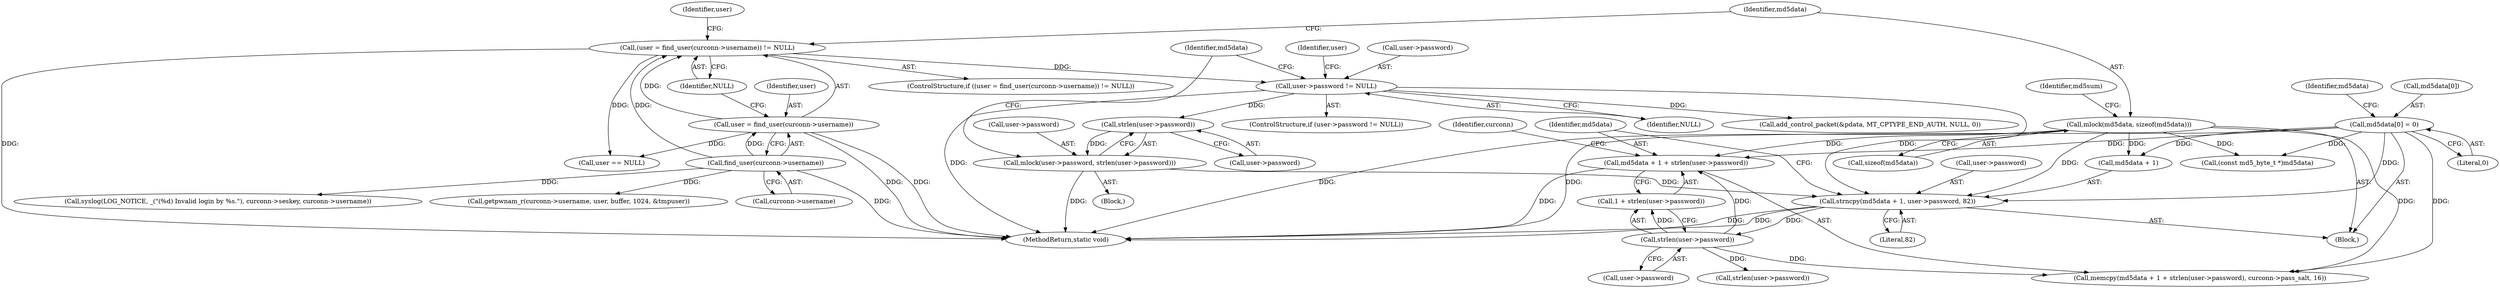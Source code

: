 digraph "1_MAC-Telnet_b69d11727d4f0f8cf719c79e3fb700f55ca03e9a_2@del" {
"1000184" [label="(Call,md5data + 1 + strlen(user->password))"];
"1000170" [label="(Call,md5data[0] = 0)"];
"1000147" [label="(Call,mlock(md5data, sizeof(md5data)))"];
"1000188" [label="(Call,strlen(user->password))"];
"1000175" [label="(Call,strncpy(md5data + 1, user->password, 82))"];
"1000156" [label="(Call,user->password != NULL)"];
"1000137" [label="(Call,(user = find_user(curconn->username)) != NULL)"];
"1000138" [label="(Call,user = find_user(curconn->username))"];
"1000140" [label="(Call,find_user(curconn->username))"];
"1000162" [label="(Call,mlock(user->password, strlen(user->password)))"];
"1000166" [label="(Call,strlen(user->password))"];
"1000149" [label="(Call,sizeof(md5data))"];
"1000145" [label="(Block,)"];
"1000193" [label="(Identifier,curconn)"];
"1000176" [label="(Call,md5data + 1)"];
"1000276" [label="(Call,syslog(LOG_NOTICE, _(\"(%d) Invalid login by %s.\"), curconn->seskey, curconn->username))"];
"1000163" [label="(Call,user->password)"];
"1000202" [label="(Call,(const md5_byte_t *)md5data)"];
"1000170" [label="(Call,md5data[0] = 0)"];
"1000162" [label="(Call,mlock(user->password, strlen(user->password)))"];
"1000138" [label="(Call,user = find_user(curconn->username))"];
"1000172" [label="(Identifier,md5data)"];
"1000189" [label="(Call,user->password)"];
"1000175" [label="(Call,strncpy(md5data + 1, user->password, 82))"];
"1000397" [label="(Call,getpwnam_r(curconn->username, user, buffer, 1024, &tmpuser))"];
"1000144" [label="(Identifier,NULL)"];
"1000160" [label="(Identifier,NULL)"];
"1000171" [label="(Call,md5data[0])"];
"1000164" [label="(Identifier,user)"];
"1000140" [label="(Call,find_user(curconn->username))"];
"1000147" [label="(Call,mlock(md5data, sizeof(md5data)))"];
"1000184" [label="(Call,md5data + 1 + strlen(user->password))"];
"1000136" [label="(ControlStructure,if ((user = find_user(curconn->username)) != NULL))"];
"1000156" [label="(Call,user->password != NULL)"];
"1000161" [label="(Block,)"];
"1000166" [label="(Call,strlen(user->password))"];
"1000167" [label="(Call,user->password)"];
"1000137" [label="(Call,(user = find_user(curconn->username)) != NULL)"];
"1000188" [label="(Call,strlen(user->password))"];
"1000264" [label="(Call,user == NULL)"];
"1000186" [label="(Call,1 + strlen(user->password))"];
"1000141" [label="(Call,curconn->username)"];
"1000152" [label="(Identifier,md5sum)"];
"1000244" [label="(Call,add_control_packet(&pdata, MT_CPTYPE_END_AUTH, NULL, 0))"];
"1000139" [label="(Identifier,user)"];
"1000693" [label="(MethodReturn,static void)"];
"1000148" [label="(Identifier,md5data)"];
"1000265" [label="(Identifier,user)"];
"1000206" [label="(Call,strlen(user->password))"];
"1000177" [label="(Identifier,md5data)"];
"1000179" [label="(Call,user->password)"];
"1000157" [label="(Call,user->password)"];
"1000174" [label="(Literal,0)"];
"1000182" [label="(Literal,82)"];
"1000185" [label="(Identifier,md5data)"];
"1000155" [label="(ControlStructure,if (user->password != NULL))"];
"1000183" [label="(Call,memcpy(md5data + 1 + strlen(user->password), curconn->pass_salt, 16))"];
"1000184" -> "1000183"  [label="AST: "];
"1000184" -> "1000186"  [label="CFG: "];
"1000185" -> "1000184"  [label="AST: "];
"1000186" -> "1000184"  [label="AST: "];
"1000193" -> "1000184"  [label="CFG: "];
"1000184" -> "1000693"  [label="DDG: "];
"1000170" -> "1000184"  [label="DDG: "];
"1000147" -> "1000184"  [label="DDG: "];
"1000188" -> "1000184"  [label="DDG: "];
"1000170" -> "1000145"  [label="AST: "];
"1000170" -> "1000174"  [label="CFG: "];
"1000171" -> "1000170"  [label="AST: "];
"1000174" -> "1000170"  [label="AST: "];
"1000177" -> "1000170"  [label="CFG: "];
"1000170" -> "1000693"  [label="DDG: "];
"1000170" -> "1000175"  [label="DDG: "];
"1000170" -> "1000176"  [label="DDG: "];
"1000170" -> "1000183"  [label="DDG: "];
"1000170" -> "1000202"  [label="DDG: "];
"1000147" -> "1000145"  [label="AST: "];
"1000147" -> "1000149"  [label="CFG: "];
"1000148" -> "1000147"  [label="AST: "];
"1000149" -> "1000147"  [label="AST: "];
"1000152" -> "1000147"  [label="CFG: "];
"1000147" -> "1000693"  [label="DDG: "];
"1000147" -> "1000175"  [label="DDG: "];
"1000147" -> "1000176"  [label="DDG: "];
"1000147" -> "1000183"  [label="DDG: "];
"1000147" -> "1000202"  [label="DDG: "];
"1000188" -> "1000186"  [label="AST: "];
"1000188" -> "1000189"  [label="CFG: "];
"1000189" -> "1000188"  [label="AST: "];
"1000186" -> "1000188"  [label="CFG: "];
"1000188" -> "1000183"  [label="DDG: "];
"1000188" -> "1000186"  [label="DDG: "];
"1000175" -> "1000188"  [label="DDG: "];
"1000188" -> "1000206"  [label="DDG: "];
"1000175" -> "1000145"  [label="AST: "];
"1000175" -> "1000182"  [label="CFG: "];
"1000176" -> "1000175"  [label="AST: "];
"1000179" -> "1000175"  [label="AST: "];
"1000182" -> "1000175"  [label="AST: "];
"1000185" -> "1000175"  [label="CFG: "];
"1000175" -> "1000693"  [label="DDG: "];
"1000175" -> "1000693"  [label="DDG: "];
"1000156" -> "1000175"  [label="DDG: "];
"1000162" -> "1000175"  [label="DDG: "];
"1000156" -> "1000155"  [label="AST: "];
"1000156" -> "1000160"  [label="CFG: "];
"1000157" -> "1000156"  [label="AST: "];
"1000160" -> "1000156"  [label="AST: "];
"1000164" -> "1000156"  [label="CFG: "];
"1000172" -> "1000156"  [label="CFG: "];
"1000156" -> "1000693"  [label="DDG: "];
"1000137" -> "1000156"  [label="DDG: "];
"1000156" -> "1000166"  [label="DDG: "];
"1000156" -> "1000244"  [label="DDG: "];
"1000137" -> "1000136"  [label="AST: "];
"1000137" -> "1000144"  [label="CFG: "];
"1000138" -> "1000137"  [label="AST: "];
"1000144" -> "1000137"  [label="AST: "];
"1000148" -> "1000137"  [label="CFG: "];
"1000265" -> "1000137"  [label="CFG: "];
"1000137" -> "1000693"  [label="DDG: "];
"1000138" -> "1000137"  [label="DDG: "];
"1000140" -> "1000137"  [label="DDG: "];
"1000137" -> "1000264"  [label="DDG: "];
"1000138" -> "1000140"  [label="CFG: "];
"1000139" -> "1000138"  [label="AST: "];
"1000140" -> "1000138"  [label="AST: "];
"1000144" -> "1000138"  [label="CFG: "];
"1000138" -> "1000693"  [label="DDG: "];
"1000138" -> "1000693"  [label="DDG: "];
"1000140" -> "1000138"  [label="DDG: "];
"1000138" -> "1000264"  [label="DDG: "];
"1000140" -> "1000141"  [label="CFG: "];
"1000141" -> "1000140"  [label="AST: "];
"1000140" -> "1000693"  [label="DDG: "];
"1000140" -> "1000276"  [label="DDG: "];
"1000140" -> "1000397"  [label="DDG: "];
"1000162" -> "1000161"  [label="AST: "];
"1000162" -> "1000166"  [label="CFG: "];
"1000163" -> "1000162"  [label="AST: "];
"1000166" -> "1000162"  [label="AST: "];
"1000172" -> "1000162"  [label="CFG: "];
"1000162" -> "1000693"  [label="DDG: "];
"1000166" -> "1000162"  [label="DDG: "];
"1000166" -> "1000167"  [label="CFG: "];
"1000167" -> "1000166"  [label="AST: "];
}
